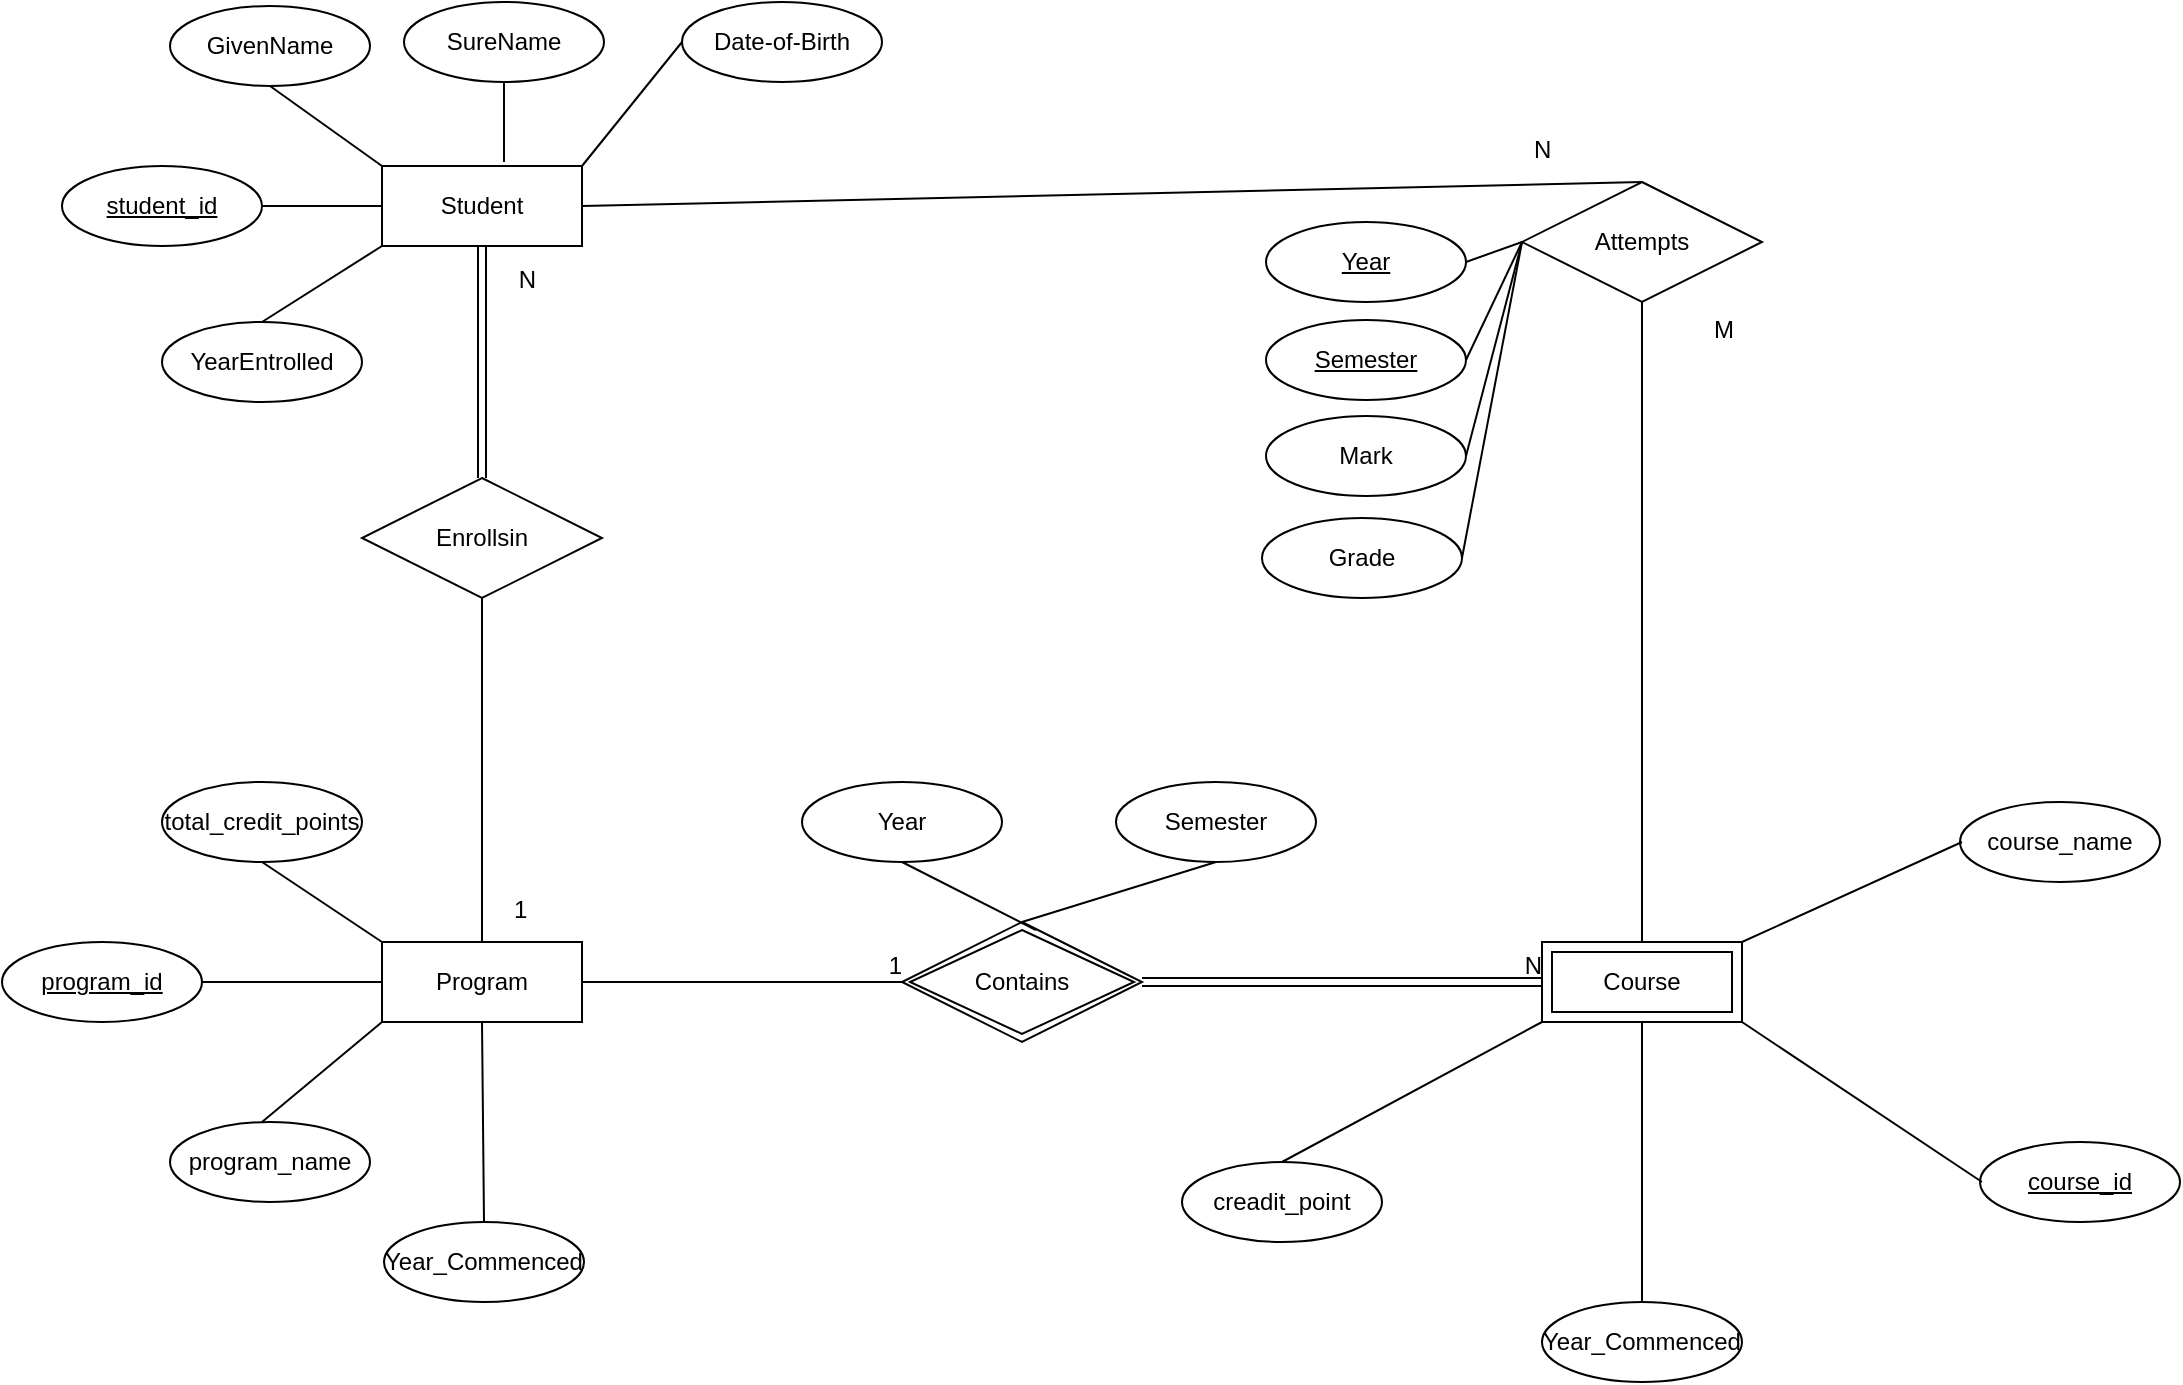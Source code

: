 <mxfile version="20.8.14" type="github">
  <diagram name="Page-1" id="Ow47FdyVhX5ut1MfdwrO">
    <mxGraphModel dx="1158" dy="522" grid="1" gridSize="10" guides="1" tooltips="1" connect="1" arrows="1" fold="1" page="1" pageScale="1" pageWidth="827" pageHeight="1169" math="0" shadow="0">
      <root>
        <mxCell id="0" />
        <mxCell id="1" parent="0" />
        <mxCell id="1IElYCk9BIJs0B7QbLus-2" value="Student" style="whiteSpace=wrap;html=1;align=center;" vertex="1" parent="1">
          <mxGeometry x="460" y="122" width="100" height="40" as="geometry" />
        </mxCell>
        <mxCell id="1IElYCk9BIJs0B7QbLus-3" value="Program" style="whiteSpace=wrap;html=1;align=center;" vertex="1" parent="1">
          <mxGeometry x="460" y="510" width="100" height="40" as="geometry" />
        </mxCell>
        <mxCell id="1IElYCk9BIJs0B7QbLus-4" value="program_id" style="ellipse;whiteSpace=wrap;html=1;align=center;fontStyle=4;" vertex="1" parent="1">
          <mxGeometry x="270" y="510" width="100" height="40" as="geometry" />
        </mxCell>
        <mxCell id="1IElYCk9BIJs0B7QbLus-5" value="program_name" style="ellipse;whiteSpace=wrap;html=1;align=center;" vertex="1" parent="1">
          <mxGeometry x="354" y="600" width="100" height="40" as="geometry" />
        </mxCell>
        <mxCell id="1IElYCk9BIJs0B7QbLus-7" value="total_credit_points" style="ellipse;whiteSpace=wrap;html=1;align=center;" vertex="1" parent="1">
          <mxGeometry x="350" y="430" width="100" height="40" as="geometry" />
        </mxCell>
        <mxCell id="1IElYCk9BIJs0B7QbLus-8" value="Year_Commenced" style="ellipse;whiteSpace=wrap;html=1;align=center;" vertex="1" parent="1">
          <mxGeometry x="461" y="650" width="100" height="40" as="geometry" />
        </mxCell>
        <mxCell id="1IElYCk9BIJs0B7QbLus-14" value="" style="endArrow=none;html=1;rounded=0;exitX=0.5;exitY=1;exitDx=0;exitDy=0;entryX=0;entryY=0;entryDx=0;entryDy=0;" edge="1" parent="1" source="1IElYCk9BIJs0B7QbLus-7" target="1IElYCk9BIJs0B7QbLus-3">
          <mxGeometry relative="1" as="geometry">
            <mxPoint x="410" y="480" as="sourcePoint" />
            <mxPoint x="570" y="480" as="targetPoint" />
          </mxGeometry>
        </mxCell>
        <mxCell id="1IElYCk9BIJs0B7QbLus-15" value="" style="endArrow=none;html=1;rounded=0;" edge="1" parent="1" source="1IElYCk9BIJs0B7QbLus-4">
          <mxGeometry relative="1" as="geometry">
            <mxPoint x="370" y="530" as="sourcePoint" />
            <mxPoint x="460" y="530" as="targetPoint" />
          </mxGeometry>
        </mxCell>
        <mxCell id="1IElYCk9BIJs0B7QbLus-16" value="" style="endArrow=none;html=1;rounded=0;entryX=0;entryY=1;entryDx=0;entryDy=0;" edge="1" parent="1" target="1IElYCk9BIJs0B7QbLus-3">
          <mxGeometry relative="1" as="geometry">
            <mxPoint x="400" y="600" as="sourcePoint" />
            <mxPoint x="540" y="580" as="targetPoint" />
          </mxGeometry>
        </mxCell>
        <mxCell id="1IElYCk9BIJs0B7QbLus-17" value="" style="endArrow=none;html=1;rounded=0;exitX=0.5;exitY=1;exitDx=0;exitDy=0;entryX=0.5;entryY=0;entryDx=0;entryDy=0;" edge="1" parent="1" source="1IElYCk9BIJs0B7QbLus-3" target="1IElYCk9BIJs0B7QbLus-8">
          <mxGeometry relative="1" as="geometry">
            <mxPoint x="200" y="590" as="sourcePoint" />
            <mxPoint x="360" y="590" as="targetPoint" />
          </mxGeometry>
        </mxCell>
        <mxCell id="1IElYCk9BIJs0B7QbLus-20" value="course_name" style="ellipse;whiteSpace=wrap;html=1;align=center;" vertex="1" parent="1">
          <mxGeometry x="1249" y="440" width="100" height="40" as="geometry" />
        </mxCell>
        <mxCell id="1IElYCk9BIJs0B7QbLus-21" value="course_id" style="ellipse;whiteSpace=wrap;html=1;align=center;fontStyle=4;" vertex="1" parent="1">
          <mxGeometry x="1259" y="610" width="100" height="40" as="geometry" />
        </mxCell>
        <mxCell id="1IElYCk9BIJs0B7QbLus-23" value="" style="endArrow=none;html=1;rounded=0;entryX=0;entryY=0.5;entryDx=0;entryDy=0;exitX=1;exitY=1;exitDx=0;exitDy=0;" edge="1" parent="1" source="1IElYCk9BIJs0B7QbLus-29">
          <mxGeometry relative="1" as="geometry">
            <mxPoint x="1000" y="400" as="sourcePoint" />
            <mxPoint x="1260" y="630" as="targetPoint" />
          </mxGeometry>
        </mxCell>
        <mxCell id="1IElYCk9BIJs0B7QbLus-24" value="" style="endArrow=none;html=1;rounded=0;entryX=0;entryY=0.5;entryDx=0;entryDy=0;exitX=1;exitY=0;exitDx=0;exitDy=0;" edge="1" parent="1" source="1IElYCk9BIJs0B7QbLus-29">
          <mxGeometry relative="1" as="geometry">
            <mxPoint x="1000" y="360" as="sourcePoint" />
            <mxPoint x="1250" y="460" as="targetPoint" />
          </mxGeometry>
        </mxCell>
        <mxCell id="1IElYCk9BIJs0B7QbLus-26" value="creadit_point" style="ellipse;whiteSpace=wrap;html=1;align=center;" vertex="1" parent="1">
          <mxGeometry x="860" y="620" width="100" height="40" as="geometry" />
        </mxCell>
        <mxCell id="1IElYCk9BIJs0B7QbLus-28" value="" style="endArrow=none;html=1;rounded=0;exitX=0;exitY=1;exitDx=0;exitDy=0;entryX=0.5;entryY=0;entryDx=0;entryDy=0;" edge="1" parent="1" source="1IElYCk9BIJs0B7QbLus-29" target="1IElYCk9BIJs0B7QbLus-26">
          <mxGeometry relative="1" as="geometry">
            <mxPoint x="949" y="400" as="sourcePoint" />
            <mxPoint x="1089" y="450" as="targetPoint" />
          </mxGeometry>
        </mxCell>
        <mxCell id="1IElYCk9BIJs0B7QbLus-29" value="Course" style="shape=ext;margin=3;double=1;whiteSpace=wrap;html=1;align=center;" vertex="1" parent="1">
          <mxGeometry x="1040" y="510" width="100" height="40" as="geometry" />
        </mxCell>
        <mxCell id="1IElYCk9BIJs0B7QbLus-31" value="Year_Commenced" style="ellipse;whiteSpace=wrap;html=1;align=center;" vertex="1" parent="1">
          <mxGeometry x="1040" y="690" width="100" height="40" as="geometry" />
        </mxCell>
        <mxCell id="1IElYCk9BIJs0B7QbLus-33" value="" style="endArrow=none;html=1;rounded=0;exitX=0.5;exitY=1;exitDx=0;exitDy=0;entryX=0.5;entryY=0;entryDx=0;entryDy=0;" edge="1" parent="1" source="1IElYCk9BIJs0B7QbLus-29" target="1IElYCk9BIJs0B7QbLus-31">
          <mxGeometry relative="1" as="geometry">
            <mxPoint x="954" y="449.5" as="sourcePoint" />
            <mxPoint x="1114" y="449.5" as="targetPoint" />
          </mxGeometry>
        </mxCell>
        <mxCell id="1IElYCk9BIJs0B7QbLus-34" value="GivenName" style="ellipse;whiteSpace=wrap;html=1;align=center;" vertex="1" parent="1">
          <mxGeometry x="354" y="42" width="100" height="40" as="geometry" />
        </mxCell>
        <mxCell id="1IElYCk9BIJs0B7QbLus-35" value="SureName" style="ellipse;whiteSpace=wrap;html=1;align=center;" vertex="1" parent="1">
          <mxGeometry x="471" y="40" width="100" height="40" as="geometry" />
        </mxCell>
        <mxCell id="1IElYCk9BIJs0B7QbLus-36" value="student_id" style="ellipse;whiteSpace=wrap;html=1;align=center;fontStyle=4;" vertex="1" parent="1">
          <mxGeometry x="300" y="122" width="100" height="40" as="geometry" />
        </mxCell>
        <mxCell id="1IElYCk9BIJs0B7QbLus-39" value="" style="endArrow=none;html=1;rounded=0;exitX=1;exitY=0.5;exitDx=0;exitDy=0;entryX=0;entryY=0.5;entryDx=0;entryDy=0;" edge="1" parent="1" source="1IElYCk9BIJs0B7QbLus-36" target="1IElYCk9BIJs0B7QbLus-2">
          <mxGeometry relative="1" as="geometry">
            <mxPoint x="410" y="182" as="sourcePoint" />
            <mxPoint x="570" y="182" as="targetPoint" />
          </mxGeometry>
        </mxCell>
        <mxCell id="1IElYCk9BIJs0B7QbLus-40" value="" style="endArrow=none;html=1;rounded=0;entryX=0;entryY=0;entryDx=0;entryDy=0;exitX=0.5;exitY=1;exitDx=0;exitDy=0;" edge="1" parent="1" source="1IElYCk9BIJs0B7QbLus-34" target="1IElYCk9BIJs0B7QbLus-2">
          <mxGeometry relative="1" as="geometry">
            <mxPoint x="400" y="82" as="sourcePoint" />
            <mxPoint x="600" y="222" as="targetPoint" />
          </mxGeometry>
        </mxCell>
        <mxCell id="1IElYCk9BIJs0B7QbLus-41" value="" style="endArrow=none;html=1;rounded=0;exitX=0.61;exitY=-0.05;exitDx=0;exitDy=0;entryX=0.5;entryY=1;entryDx=0;entryDy=0;exitPerimeter=0;" edge="1" parent="1" source="1IElYCk9BIJs0B7QbLus-2" target="1IElYCk9BIJs0B7QbLus-35">
          <mxGeometry relative="1" as="geometry">
            <mxPoint x="540" y="252" as="sourcePoint" />
            <mxPoint x="700" y="252" as="targetPoint" />
          </mxGeometry>
        </mxCell>
        <mxCell id="1IElYCk9BIJs0B7QbLus-42" value="Date-of-Birth" style="ellipse;whiteSpace=wrap;html=1;align=center;" vertex="1" parent="1">
          <mxGeometry x="610" y="40" width="100" height="40" as="geometry" />
        </mxCell>
        <mxCell id="1IElYCk9BIJs0B7QbLus-44" value="" style="endArrow=none;html=1;rounded=0;exitX=1;exitY=0;exitDx=0;exitDy=0;entryX=0;entryY=0.5;entryDx=0;entryDy=0;" edge="1" parent="1" source="1IElYCk9BIJs0B7QbLus-2" target="1IElYCk9BIJs0B7QbLus-42">
          <mxGeometry relative="1" as="geometry">
            <mxPoint x="570" y="222" as="sourcePoint" />
            <mxPoint x="730" y="222" as="targetPoint" />
          </mxGeometry>
        </mxCell>
        <mxCell id="1IElYCk9BIJs0B7QbLus-47" value="Contains" style="shape=rhombus;double=1;perimeter=rhombusPerimeter;whiteSpace=wrap;html=1;align=center;" vertex="1" parent="1">
          <mxGeometry x="720" y="500" width="120" height="60" as="geometry" />
        </mxCell>
        <mxCell id="1IElYCk9BIJs0B7QbLus-54" value="" style="endArrow=none;html=1;rounded=0;shape=link;entryX=0;entryY=0.5;entryDx=0;entryDy=0;exitX=1;exitY=0.5;exitDx=0;exitDy=0;" edge="1" parent="1" source="1IElYCk9BIJs0B7QbLus-47" target="1IElYCk9BIJs0B7QbLus-29">
          <mxGeometry relative="1" as="geometry">
            <mxPoint x="840" y="529.5" as="sourcePoint" />
            <mxPoint x="1000" y="529.5" as="targetPoint" />
          </mxGeometry>
        </mxCell>
        <mxCell id="1IElYCk9BIJs0B7QbLus-55" value="N" style="resizable=0;html=1;align=right;verticalAlign=bottom;" connectable="0" vertex="1" parent="1IElYCk9BIJs0B7QbLus-54">
          <mxGeometry x="1" relative="1" as="geometry" />
        </mxCell>
        <mxCell id="1IElYCk9BIJs0B7QbLus-68" value="" style="endArrow=none;html=1;rounded=0;exitX=1;exitY=0.5;exitDx=0;exitDy=0;entryX=0;entryY=0.5;entryDx=0;entryDy=0;" edge="1" parent="1" source="1IElYCk9BIJs0B7QbLus-3" target="1IElYCk9BIJs0B7QbLus-47">
          <mxGeometry relative="1" as="geometry">
            <mxPoint x="570" y="529.5" as="sourcePoint" />
            <mxPoint x="720" y="530" as="targetPoint" />
          </mxGeometry>
        </mxCell>
        <mxCell id="1IElYCk9BIJs0B7QbLus-69" value="1" style="resizable=0;html=1;align=right;verticalAlign=bottom;" connectable="0" vertex="1" parent="1IElYCk9BIJs0B7QbLus-68">
          <mxGeometry x="1" relative="1" as="geometry" />
        </mxCell>
        <mxCell id="1IElYCk9BIJs0B7QbLus-70" value="Year" style="ellipse;whiteSpace=wrap;html=1;align=center;" vertex="1" parent="1">
          <mxGeometry x="670" y="430" width="100" height="40" as="geometry" />
        </mxCell>
        <mxCell id="1IElYCk9BIJs0B7QbLus-71" value="Semester" style="ellipse;whiteSpace=wrap;html=1;align=center;" vertex="1" parent="1">
          <mxGeometry x="827" y="430" width="100" height="40" as="geometry" />
        </mxCell>
        <mxCell id="1IElYCk9BIJs0B7QbLus-74" value="" style="endArrow=none;html=1;rounded=0;exitX=0.5;exitY=1;exitDx=0;exitDy=0;entryX=0.558;entryY=0.067;entryDx=0;entryDy=0;entryPerimeter=0;" edge="1" parent="1" source="1IElYCk9BIJs0B7QbLus-70" target="1IElYCk9BIJs0B7QbLus-47">
          <mxGeometry relative="1" as="geometry">
            <mxPoint x="720" y="480" as="sourcePoint" />
            <mxPoint x="850" y="500" as="targetPoint" />
          </mxGeometry>
        </mxCell>
        <mxCell id="1IElYCk9BIJs0B7QbLus-75" value="" style="endArrow=none;html=1;rounded=0;entryX=0.5;entryY=1;entryDx=0;entryDy=0;exitX=0.5;exitY=0;exitDx=0;exitDy=0;" edge="1" parent="1" source="1IElYCk9BIJs0B7QbLus-47" target="1IElYCk9BIJs0B7QbLus-71">
          <mxGeometry relative="1" as="geometry">
            <mxPoint x="780" y="500" as="sourcePoint" />
            <mxPoint x="970" y="370" as="targetPoint" />
          </mxGeometry>
        </mxCell>
        <mxCell id="1IElYCk9BIJs0B7QbLus-76" value="YearEntrolled" style="ellipse;whiteSpace=wrap;html=1;align=center;" vertex="1" parent="1">
          <mxGeometry x="350" y="200" width="100" height="40" as="geometry" />
        </mxCell>
        <mxCell id="1IElYCk9BIJs0B7QbLus-77" value="" style="endArrow=none;html=1;rounded=0;exitX=0.5;exitY=0;exitDx=0;exitDy=0;entryX=0;entryY=1;entryDx=0;entryDy=0;" edge="1" parent="1" source="1IElYCk9BIJs0B7QbLus-76" target="1IElYCk9BIJs0B7QbLus-2">
          <mxGeometry relative="1" as="geometry">
            <mxPoint x="460" y="310" as="sourcePoint" />
            <mxPoint x="620" y="310" as="targetPoint" />
          </mxGeometry>
        </mxCell>
        <mxCell id="1IElYCk9BIJs0B7QbLus-78" value="Attempts" style="shape=rhombus;perimeter=rhombusPerimeter;whiteSpace=wrap;html=1;align=center;" vertex="1" parent="1">
          <mxGeometry x="1030" y="130" width="120" height="60" as="geometry" />
        </mxCell>
        <mxCell id="1IElYCk9BIJs0B7QbLus-80" value="" style="endArrow=none;html=1;rounded=0;exitX=0.5;exitY=1;exitDx=0;exitDy=0;entryX=0.5;entryY=0;entryDx=0;entryDy=0;" edge="1" parent="1" source="1IElYCk9BIJs0B7QbLus-78" target="1IElYCk9BIJs0B7QbLus-29">
          <mxGeometry relative="1" as="geometry">
            <mxPoint x="490" y="380" as="sourcePoint" />
            <mxPoint x="650" y="380" as="targetPoint" />
          </mxGeometry>
        </mxCell>
        <mxCell id="1IElYCk9BIJs0B7QbLus-81" value="" style="endArrow=none;html=1;rounded=0;exitX=0.5;exitY=0;exitDx=0;exitDy=0;entryX=1;entryY=0.5;entryDx=0;entryDy=0;" edge="1" parent="1" source="1IElYCk9BIJs0B7QbLus-78" target="1IElYCk9BIJs0B7QbLus-2">
          <mxGeometry relative="1" as="geometry">
            <mxPoint x="570" y="250" as="sourcePoint" />
            <mxPoint x="730" y="250" as="targetPoint" />
          </mxGeometry>
        </mxCell>
        <mxCell id="1IElYCk9BIJs0B7QbLus-82" value="Mark" style="ellipse;whiteSpace=wrap;html=1;align=center;" vertex="1" parent="1">
          <mxGeometry x="902" y="247" width="100" height="40" as="geometry" />
        </mxCell>
        <mxCell id="1IElYCk9BIJs0B7QbLus-84" value="Grade" style="ellipse;whiteSpace=wrap;html=1;align=center;" vertex="1" parent="1">
          <mxGeometry x="900" y="298" width="100" height="40" as="geometry" />
        </mxCell>
        <mxCell id="1IElYCk9BIJs0B7QbLus-85" value="Year" style="ellipse;whiteSpace=wrap;html=1;align=center;fontStyle=4;" vertex="1" parent="1">
          <mxGeometry x="902" y="150" width="100" height="40" as="geometry" />
        </mxCell>
        <mxCell id="1IElYCk9BIJs0B7QbLus-86" value="Semester" style="ellipse;whiteSpace=wrap;html=1;align=center;fontStyle=4;" vertex="1" parent="1">
          <mxGeometry x="902" y="199" width="100" height="40" as="geometry" />
        </mxCell>
        <mxCell id="1IElYCk9BIJs0B7QbLus-87" value="" style="endArrow=none;html=1;rounded=0;exitX=1;exitY=0.5;exitDx=0;exitDy=0;entryX=0;entryY=0.5;entryDx=0;entryDy=0;" edge="1" parent="1" source="1IElYCk9BIJs0B7QbLus-85" target="1IElYCk9BIJs0B7QbLus-78">
          <mxGeometry relative="1" as="geometry">
            <mxPoint x="360" y="340" as="sourcePoint" />
            <mxPoint x="450" y="310" as="targetPoint" />
          </mxGeometry>
        </mxCell>
        <mxCell id="1IElYCk9BIJs0B7QbLus-88" value="" style="endArrow=none;html=1;rounded=0;exitX=1;exitY=0.5;exitDx=0;exitDy=0;entryX=0;entryY=0.5;entryDx=0;entryDy=0;" edge="1" parent="1" source="1IElYCk9BIJs0B7QbLus-84" target="1IElYCk9BIJs0B7QbLus-78">
          <mxGeometry relative="1" as="geometry">
            <mxPoint x="310" y="390" as="sourcePoint" />
            <mxPoint x="450" y="310" as="targetPoint" />
          </mxGeometry>
        </mxCell>
        <mxCell id="1IElYCk9BIJs0B7QbLus-89" value="" style="endArrow=none;html=1;rounded=0;exitX=1;exitY=0.5;exitDx=0;exitDy=0;entryX=0;entryY=0.5;entryDx=0;entryDy=0;" edge="1" parent="1" source="1IElYCk9BIJs0B7QbLus-82" target="1IElYCk9BIJs0B7QbLus-78">
          <mxGeometry relative="1" as="geometry">
            <mxPoint x="330" y="280" as="sourcePoint" />
            <mxPoint x="450" y="310" as="targetPoint" />
          </mxGeometry>
        </mxCell>
        <mxCell id="1IElYCk9BIJs0B7QbLus-90" value="" style="endArrow=none;html=1;rounded=0;exitX=1;exitY=0.5;exitDx=0;exitDy=0;entryX=0;entryY=0.5;entryDx=0;entryDy=0;" edge="1" parent="1" source="1IElYCk9BIJs0B7QbLus-86" target="1IElYCk9BIJs0B7QbLus-78">
          <mxGeometry relative="1" as="geometry">
            <mxPoint x="330" y="290" as="sourcePoint" />
            <mxPoint x="480" y="340" as="targetPoint" />
          </mxGeometry>
        </mxCell>
        <mxCell id="1IElYCk9BIJs0B7QbLus-91" value="M" style="text;strokeColor=none;fillColor=none;spacingLeft=4;spacingRight=4;overflow=hidden;rotatable=0;points=[[0,0.5],[1,0.5]];portConstraint=eastwest;fontSize=12;" vertex="1" parent="1">
          <mxGeometry x="1120" y="190" width="40" height="30" as="geometry" />
        </mxCell>
        <mxCell id="1IElYCk9BIJs0B7QbLus-92" value="N" style="text;strokeColor=none;fillColor=none;spacingLeft=4;spacingRight=4;overflow=hidden;rotatable=0;points=[[0,0.5],[1,0.5]];portConstraint=eastwest;fontSize=12;" vertex="1" parent="1">
          <mxGeometry x="1030" y="100" width="40" height="30" as="geometry" />
        </mxCell>
        <mxCell id="1IElYCk9BIJs0B7QbLus-96" value="Enrollsin" style="shape=rhombus;perimeter=rhombusPerimeter;whiteSpace=wrap;html=1;align=center;" vertex="1" parent="1">
          <mxGeometry x="450" y="278" width="120" height="60" as="geometry" />
        </mxCell>
        <mxCell id="1IElYCk9BIJs0B7QbLus-98" value="" style="endArrow=none;html=1;rounded=0;exitX=0.5;exitY=1;exitDx=0;exitDy=0;entryX=0.5;entryY=0;entryDx=0;entryDy=0;" edge="1" parent="1" source="1IElYCk9BIJs0B7QbLus-96" target="1IElYCk9BIJs0B7QbLus-3">
          <mxGeometry relative="1" as="geometry">
            <mxPoint x="540" y="390" as="sourcePoint" />
            <mxPoint x="700" y="390" as="targetPoint" />
          </mxGeometry>
        </mxCell>
        <mxCell id="1IElYCk9BIJs0B7QbLus-99" value="" style="shape=link;html=1;rounded=0;entryX=0.5;entryY=1;entryDx=0;entryDy=0;" edge="1" parent="1" source="1IElYCk9BIJs0B7QbLus-96" target="1IElYCk9BIJs0B7QbLus-2">
          <mxGeometry relative="1" as="geometry">
            <mxPoint x="670" y="370" as="sourcePoint" />
            <mxPoint x="830" y="370" as="targetPoint" />
          </mxGeometry>
        </mxCell>
        <mxCell id="1IElYCk9BIJs0B7QbLus-100" value="N" style="resizable=0;html=1;align=right;verticalAlign=bottom;" connectable="0" vertex="1" parent="1IElYCk9BIJs0B7QbLus-99">
          <mxGeometry x="1" relative="1" as="geometry">
            <mxPoint x="27" y="25" as="offset" />
          </mxGeometry>
        </mxCell>
        <mxCell id="1IElYCk9BIJs0B7QbLus-101" value="1" style="text;strokeColor=none;fillColor=none;spacingLeft=4;spacingRight=4;overflow=hidden;rotatable=0;points=[[0,0.5],[1,0.5]];portConstraint=eastwest;fontSize=12;" vertex="1" parent="1">
          <mxGeometry x="520" y="480" width="40" height="30" as="geometry" />
        </mxCell>
      </root>
    </mxGraphModel>
  </diagram>
</mxfile>
